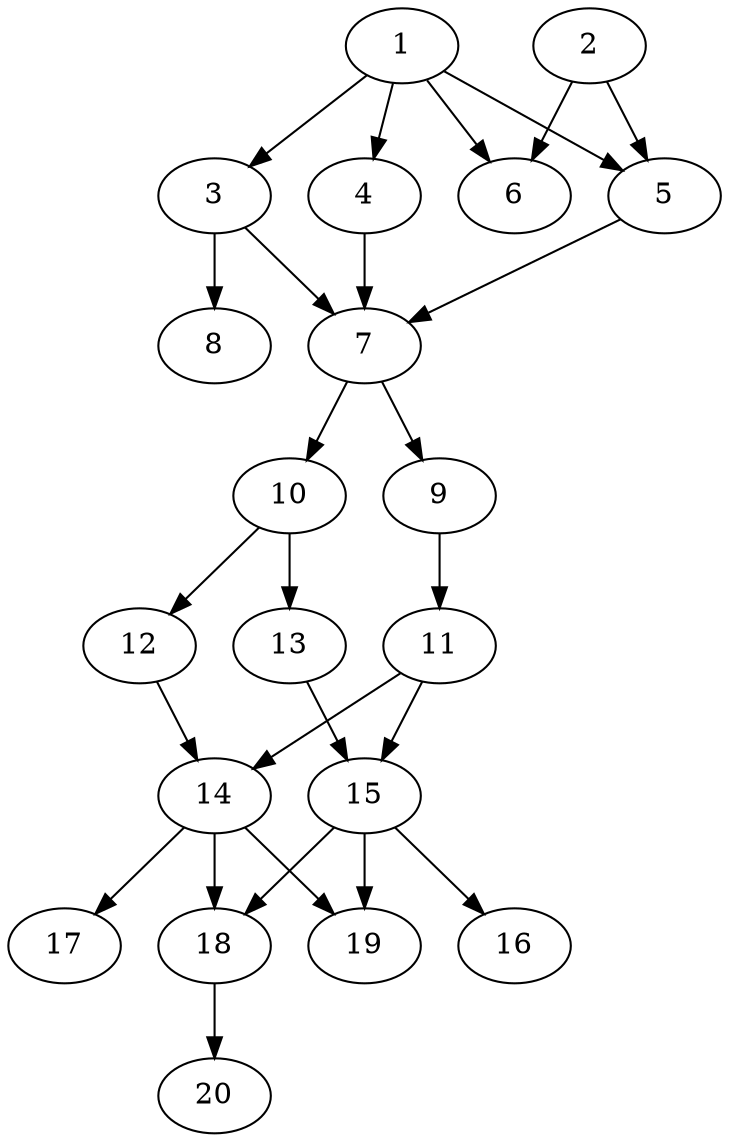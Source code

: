 // DAG automatically generated by daggen at Sat Jul 27 15:35:52 2019
// ./daggen --dot -n 20 --ccr 0.5 --fat 0.4 --regular 0.5 --density 0.6 --mindata 5242880 --maxdata 52428800 
digraph G {
  1 [size="51263488", alpha="0.09", expect_size="25631744"] 
  1 -> 3 [size ="25631744"]
  1 -> 4 [size ="25631744"]
  1 -> 5 [size ="25631744"]
  1 -> 6 [size ="25631744"]
  2 [size="35442688", alpha="0.05", expect_size="17721344"] 
  2 -> 5 [size ="17721344"]
  2 -> 6 [size ="17721344"]
  3 [size="36605952", alpha="0.20", expect_size="18302976"] 
  3 -> 7 [size ="18302976"]
  3 -> 8 [size ="18302976"]
  4 [size="19570688", alpha="0.04", expect_size="9785344"] 
  4 -> 7 [size ="9785344"]
  5 [size="13215744", alpha="0.09", expect_size="6607872"] 
  5 -> 7 [size ="6607872"]
  6 [size="35774464", alpha="0.00", expect_size="17887232"] 
  7 [size="75333632", alpha="0.17", expect_size="37666816"] 
  7 -> 9 [size ="37666816"]
  7 -> 10 [size ="37666816"]
  8 [size="57501696", alpha="0.05", expect_size="28750848"] 
  9 [size="41934848", alpha="0.10", expect_size="20967424"] 
  9 -> 11 [size ="20967424"]
  10 [size="102238208", alpha="0.08", expect_size="51119104"] 
  10 -> 12 [size ="51119104"]
  10 -> 13 [size ="51119104"]
  11 [size="39960576", alpha="0.14", expect_size="19980288"] 
  11 -> 14 [size ="19980288"]
  11 -> 15 [size ="19980288"]
  12 [size="82989056", alpha="0.14", expect_size="41494528"] 
  12 -> 14 [size ="41494528"]
  13 [size="104620032", alpha="0.19", expect_size="52310016"] 
  13 -> 15 [size ="52310016"]
  14 [size="103636992", alpha="0.17", expect_size="51818496"] 
  14 -> 17 [size ="51818496"]
  14 -> 18 [size ="51818496"]
  14 -> 19 [size ="51818496"]
  15 [size="27842560", alpha="0.15", expect_size="13921280"] 
  15 -> 16 [size ="13921280"]
  15 -> 18 [size ="13921280"]
  15 -> 19 [size ="13921280"]
  16 [size="72456192", alpha="0.02", expect_size="36228096"] 
  17 [size="73504768", alpha="0.10", expect_size="36752384"] 
  18 [size="61499392", alpha="0.09", expect_size="30749696"] 
  18 -> 20 [size ="30749696"]
  19 [size="85106688", alpha="0.12", expect_size="42553344"] 
  20 [size="36093952", alpha="0.18", expect_size="18046976"] 
}
